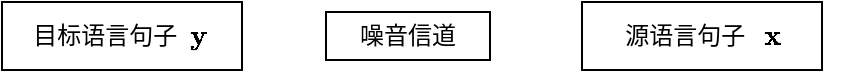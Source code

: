 <mxfile version="14.2.9" type="github">
  <diagram id="rK3JdOKgJToeYwjNvOsh" name="Page-1">
    <mxGraphModel dx="1426" dy="794" grid="0" gridSize="10" guides="1" tooltips="1" connect="1" arrows="1" fold="1" page="1" pageScale="1" pageWidth="827" pageHeight="1169" math="1" shadow="0">
      <root>
        <mxCell id="0" />
        <mxCell id="1" parent="0" />
        <mxCell id="tLxk8WB9IfVRxmKsMl4F-1" value="目标语言句子&amp;nbsp; &amp;nbsp; &amp;nbsp;" style="rounded=0;whiteSpace=wrap;html=1;gradientColor=#ffffff;" vertex="1" parent="1">
          <mxGeometry x="132" y="417" width="120" height="34" as="geometry" />
        </mxCell>
        <mxCell id="tLxk8WB9IfVRxmKsMl4F-2" value="$$\mathbf{y}$$" style="text;html=1;strokeColor=none;fillColor=none;align=center;verticalAlign=middle;whiteSpace=wrap;rounded=0;" vertex="1" parent="1">
          <mxGeometry x="213" y="418.5" width="35" height="31" as="geometry" />
        </mxCell>
        <mxCell id="tLxk8WB9IfVRxmKsMl4F-3" value="噪音信道" style="rounded=0;whiteSpace=wrap;html=1;gradientColor=#ffffff;" vertex="1" parent="1">
          <mxGeometry x="294" y="422" width="82" height="24" as="geometry" />
        </mxCell>
        <mxCell id="tLxk8WB9IfVRxmKsMl4F-4" value="源语言句子&amp;nbsp; &amp;nbsp; &amp;nbsp;" style="rounded=0;whiteSpace=wrap;html=1;gradientColor=#ffffff;" vertex="1" parent="1">
          <mxGeometry x="422" y="417" width="120" height="34" as="geometry" />
        </mxCell>
        <mxCell id="tLxk8WB9IfVRxmKsMl4F-5" value="$$\mathbf{x}$$" style="text;html=1;strokeColor=none;fillColor=none;align=center;verticalAlign=middle;whiteSpace=wrap;rounded=0;" vertex="1" parent="1">
          <mxGeometry x="500" y="418.5" width="35" height="31" as="geometry" />
        </mxCell>
      </root>
    </mxGraphModel>
  </diagram>
</mxfile>
